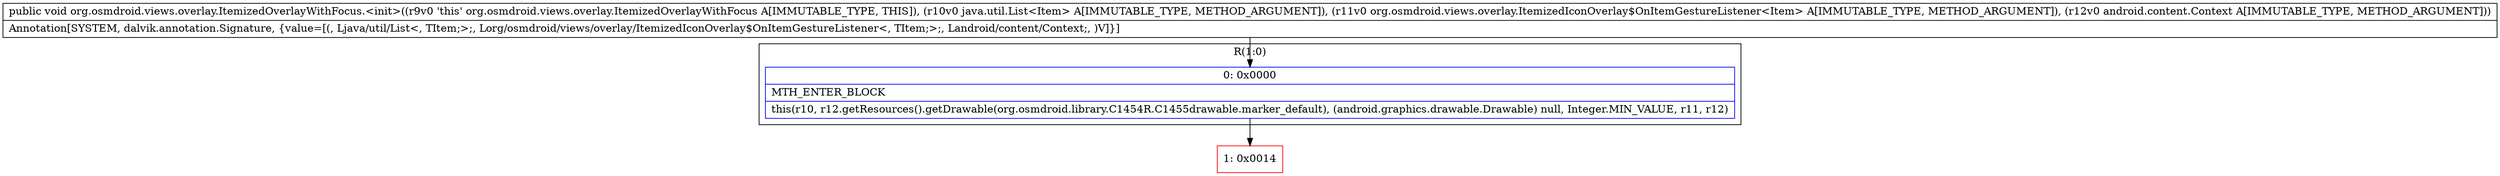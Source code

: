 digraph "CFG fororg.osmdroid.views.overlay.ItemizedOverlayWithFocus.\<init\>(Ljava\/util\/List;Lorg\/osmdroid\/views\/overlay\/ItemizedIconOverlay$OnItemGestureListener;Landroid\/content\/Context;)V" {
subgraph cluster_Region_1379031733 {
label = "R(1:0)";
node [shape=record,color=blue];
Node_0 [shape=record,label="{0\:\ 0x0000|MTH_ENTER_BLOCK\l|this(r10, r12.getResources().getDrawable(org.osmdroid.library.C1454R.C1455drawable.marker_default), (android.graphics.drawable.Drawable) null, Integer.MIN_VALUE, r11, r12)\l}"];
}
Node_1 [shape=record,color=red,label="{1\:\ 0x0014}"];
MethodNode[shape=record,label="{public void org.osmdroid.views.overlay.ItemizedOverlayWithFocus.\<init\>((r9v0 'this' org.osmdroid.views.overlay.ItemizedOverlayWithFocus A[IMMUTABLE_TYPE, THIS]), (r10v0 java.util.List\<Item\> A[IMMUTABLE_TYPE, METHOD_ARGUMENT]), (r11v0 org.osmdroid.views.overlay.ItemizedIconOverlay$OnItemGestureListener\<Item\> A[IMMUTABLE_TYPE, METHOD_ARGUMENT]), (r12v0 android.content.Context A[IMMUTABLE_TYPE, METHOD_ARGUMENT]))  | Annotation[SYSTEM, dalvik.annotation.Signature, \{value=[(, Ljava\/util\/List\<, TItem;\>;, Lorg\/osmdroid\/views\/overlay\/ItemizedIconOverlay$OnItemGestureListener\<, TItem;\>;, Landroid\/content\/Context;, )V]\}]\l}"];
MethodNode -> Node_0;
Node_0 -> Node_1;
}

